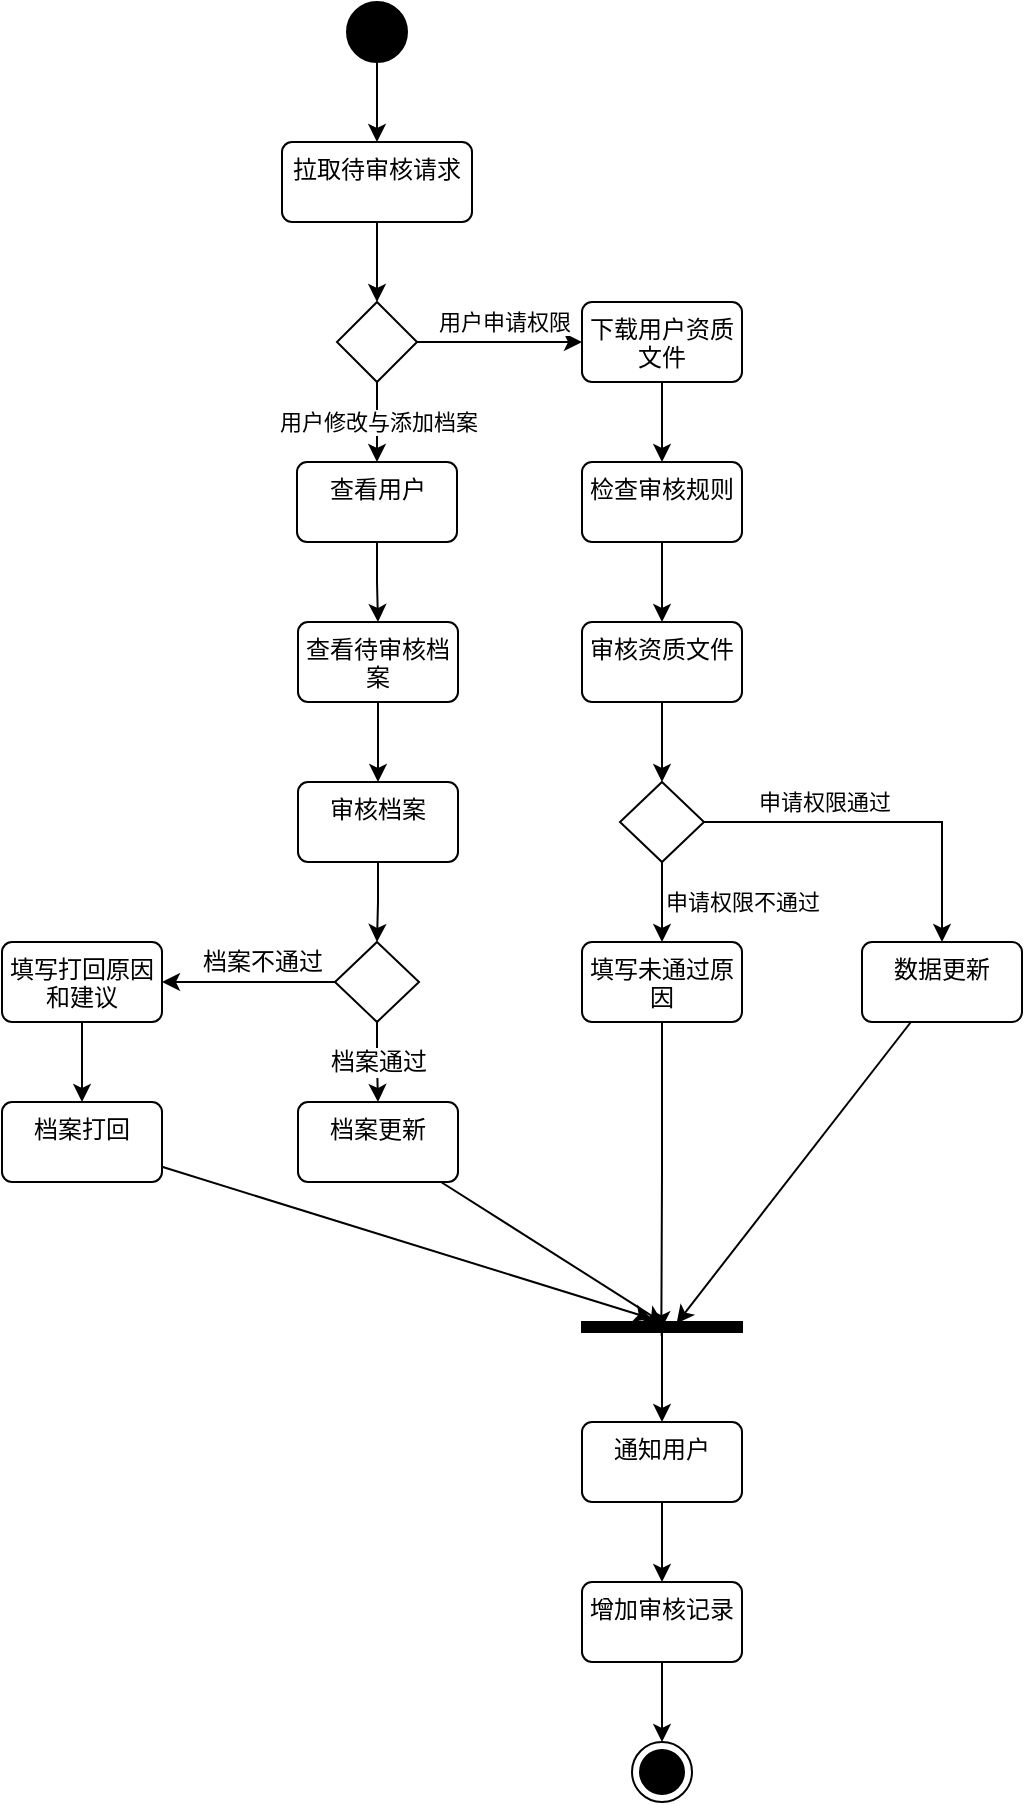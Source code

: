 <mxfile version="21.3.8" type="github">
  <diagram name="第 1 页" id="aai3xAZbCaCTB3OI-ncz">
    <mxGraphModel dx="2074" dy="1106" grid="1" gridSize="10" guides="1" tooltips="1" connect="1" arrows="1" fold="1" page="1" pageScale="1" pageWidth="827" pageHeight="1169" math="0" shadow="0">
      <root>
        <mxCell id="0" />
        <mxCell id="1" parent="0" />
        <mxCell id="GMlgrWjvP8i6Y5yi2moV-10" style="edgeStyle=orthogonalEdgeStyle;rounded=0;orthogonalLoop=1;jettySize=auto;html=1;" parent="1" source="GMlgrWjvP8i6Y5yi2moV-1" target="GMlgrWjvP8i6Y5yi2moV-2" edge="1">
          <mxGeometry relative="1" as="geometry" />
        </mxCell>
        <mxCell id="GMlgrWjvP8i6Y5yi2moV-1" value="" style="ellipse;fillColor=strokeColor;html=1;" parent="1" vertex="1">
          <mxGeometry x="202.5" y="10.0" width="30" height="30" as="geometry" />
        </mxCell>
        <mxCell id="GMlgrWjvP8i6Y5yi2moV-6" style="edgeStyle=orthogonalEdgeStyle;rounded=0;orthogonalLoop=1;jettySize=auto;html=1;" parent="1" source="GMlgrWjvP8i6Y5yi2moV-2" target="GMlgrWjvP8i6Y5yi2moV-5" edge="1">
          <mxGeometry relative="1" as="geometry" />
        </mxCell>
        <mxCell id="GMlgrWjvP8i6Y5yi2moV-2" value="拉取待审核请求" style="html=1;align=center;verticalAlign=top;rounded=1;absoluteArcSize=1;arcSize=10;dashed=0;whiteSpace=wrap;" parent="1" vertex="1">
          <mxGeometry x="170" y="80" width="95" height="40" as="geometry" />
        </mxCell>
        <mxCell id="GMlgrWjvP8i6Y5yi2moV-14" style="edgeStyle=orthogonalEdgeStyle;rounded=0;orthogonalLoop=1;jettySize=auto;html=1;" parent="1" source="GMlgrWjvP8i6Y5yi2moV-4" target="GMlgrWjvP8i6Y5yi2moV-13" edge="1">
          <mxGeometry relative="1" as="geometry" />
        </mxCell>
        <mxCell id="GMlgrWjvP8i6Y5yi2moV-4" value="查看用户" style="html=1;align=center;verticalAlign=top;rounded=1;absoluteArcSize=1;arcSize=10;dashed=0;whiteSpace=wrap;" parent="1" vertex="1">
          <mxGeometry x="177.5" y="240.0" width="80" height="40" as="geometry" />
        </mxCell>
        <mxCell id="GMlgrWjvP8i6Y5yi2moV-8" style="edgeStyle=orthogonalEdgeStyle;rounded=0;orthogonalLoop=1;jettySize=auto;html=1;" parent="1" source="GMlgrWjvP8i6Y5yi2moV-5" target="GMlgrWjvP8i6Y5yi2moV-7" edge="1">
          <mxGeometry relative="1" as="geometry" />
        </mxCell>
        <mxCell id="GMlgrWjvP8i6Y5yi2moV-11" value="用户申请权限" style="edgeLabel;html=1;align=center;verticalAlign=middle;resizable=0;points=[];" parent="GMlgrWjvP8i6Y5yi2moV-8" vertex="1" connectable="0">
          <mxGeometry x="0.158" y="-2" relative="1" as="geometry">
            <mxPoint x="-5" y="-12" as="offset" />
          </mxGeometry>
        </mxCell>
        <mxCell id="GMlgrWjvP8i6Y5yi2moV-9" value="用户修改与添加档案" style="edgeStyle=orthogonalEdgeStyle;rounded=0;orthogonalLoop=1;jettySize=auto;html=1;" parent="1" source="GMlgrWjvP8i6Y5yi2moV-5" target="GMlgrWjvP8i6Y5yi2moV-4" edge="1">
          <mxGeometry relative="1" as="geometry" />
        </mxCell>
        <mxCell id="GMlgrWjvP8i6Y5yi2moV-5" value="" style="rhombus;" parent="1" vertex="1">
          <mxGeometry x="197.5" y="160" width="40" height="40" as="geometry" />
        </mxCell>
        <mxCell id="GMlgrWjvP8i6Y5yi2moV-15" style="edgeStyle=orthogonalEdgeStyle;rounded=0;orthogonalLoop=1;jettySize=auto;html=1;entryX=0.5;entryY=0;entryDx=0;entryDy=0;" parent="1" source="GMlgrWjvP8i6Y5yi2moV-7" target="sdRw4EcDRze8PDROfIQ5-16" edge="1">
          <mxGeometry relative="1" as="geometry">
            <mxPoint x="360" y="230" as="targetPoint" />
          </mxGeometry>
        </mxCell>
        <mxCell id="GMlgrWjvP8i6Y5yi2moV-7" value="下载用户资质文件" style="html=1;align=center;verticalAlign=top;rounded=1;absoluteArcSize=1;arcSize=10;dashed=0;whiteSpace=wrap;" parent="1" vertex="1">
          <mxGeometry x="320" y="160.0" width="80" height="40" as="geometry" />
        </mxCell>
        <mxCell id="sdRw4EcDRze8PDROfIQ5-15" style="edgeStyle=orthogonalEdgeStyle;rounded=0;orthogonalLoop=1;jettySize=auto;html=1;entryX=0.5;entryY=0;entryDx=0;entryDy=0;" edge="1" parent="1" source="GMlgrWjvP8i6Y5yi2moV-12" target="sdRw4EcDRze8PDROfIQ5-6">
          <mxGeometry relative="1" as="geometry" />
        </mxCell>
        <mxCell id="GMlgrWjvP8i6Y5yi2moV-12" value="审核资质文件" style="html=1;align=center;verticalAlign=top;rounded=1;absoluteArcSize=1;arcSize=10;dashed=0;whiteSpace=wrap;" parent="1" vertex="1">
          <mxGeometry x="320" y="320.0" width="80" height="40" as="geometry" />
        </mxCell>
        <mxCell id="GMlgrWjvP8i6Y5yi2moV-18" style="edgeStyle=orthogonalEdgeStyle;rounded=0;orthogonalLoop=1;jettySize=auto;html=1;" parent="1" source="GMlgrWjvP8i6Y5yi2moV-13" target="GMlgrWjvP8i6Y5yi2moV-17" edge="1">
          <mxGeometry relative="1" as="geometry" />
        </mxCell>
        <mxCell id="GMlgrWjvP8i6Y5yi2moV-13" value="查看待审核档案" style="html=1;align=center;verticalAlign=top;rounded=1;absoluteArcSize=1;arcSize=10;dashed=0;whiteSpace=wrap;" parent="1" vertex="1">
          <mxGeometry x="178" y="320.0" width="80" height="40" as="geometry" />
        </mxCell>
        <mxCell id="GMlgrWjvP8i6Y5yi2moV-21" style="edgeStyle=orthogonalEdgeStyle;rounded=0;orthogonalLoop=1;jettySize=auto;html=1;fontFamily=Helvetica;fontSize=12;fontColor=default;" parent="1" source="GMlgrWjvP8i6Y5yi2moV-17" target="GMlgrWjvP8i6Y5yi2moV-20" edge="1">
          <mxGeometry relative="1" as="geometry" />
        </mxCell>
        <mxCell id="GMlgrWjvP8i6Y5yi2moV-17" value="审核档案" style="html=1;align=center;verticalAlign=top;rounded=1;absoluteArcSize=1;arcSize=10;dashed=0;whiteSpace=wrap;" parent="1" vertex="1">
          <mxGeometry x="178" y="400.0" width="80" height="40" as="geometry" />
        </mxCell>
        <mxCell id="GMlgrWjvP8i6Y5yi2moV-25" value="档案通过" style="edgeStyle=orthogonalEdgeStyle;rounded=0;orthogonalLoop=1;jettySize=auto;html=1;fontFamily=Helvetica;fontSize=12;fontColor=default;" parent="1" source="GMlgrWjvP8i6Y5yi2moV-20" target="GMlgrWjvP8i6Y5yi2moV-23" edge="1">
          <mxGeometry relative="1" as="geometry" />
        </mxCell>
        <mxCell id="GMlgrWjvP8i6Y5yi2moV-26" value="档案不通过" style="edgeStyle=orthogonalEdgeStyle;rounded=0;orthogonalLoop=1;jettySize=auto;html=1;fontFamily=Helvetica;fontSize=12;fontColor=default;" parent="1" source="GMlgrWjvP8i6Y5yi2moV-20" target="GMlgrWjvP8i6Y5yi2moV-24" edge="1">
          <mxGeometry x="-0.156" y="-10" relative="1" as="geometry">
            <mxPoint as="offset" />
          </mxGeometry>
        </mxCell>
        <mxCell id="GMlgrWjvP8i6Y5yi2moV-20" value="" style="rhombus;" parent="1" vertex="1">
          <mxGeometry x="196.5" y="480" width="42" height="40" as="geometry" />
        </mxCell>
        <mxCell id="sdRw4EcDRze8PDROfIQ5-3" style="rounded=0;orthogonalLoop=1;jettySize=auto;html=1;entryX=0.09;entryY=0.494;entryDx=0;entryDy=0;entryPerimeter=0;" edge="1" parent="1" source="GMlgrWjvP8i6Y5yi2moV-23" target="sdRw4EcDRze8PDROfIQ5-1">
          <mxGeometry relative="1" as="geometry" />
        </mxCell>
        <mxCell id="GMlgrWjvP8i6Y5yi2moV-23" value="档案更新" style="html=1;align=center;verticalAlign=top;rounded=1;absoluteArcSize=1;arcSize=10;dashed=0;whiteSpace=wrap;strokeColor=default;fontFamily=Helvetica;fontSize=12;fontColor=default;fillColor=default;" parent="1" vertex="1">
          <mxGeometry x="178" y="560.0" width="80" height="40" as="geometry" />
        </mxCell>
        <mxCell id="GMlgrWjvP8i6Y5yi2moV-30" style="edgeStyle=orthogonalEdgeStyle;rounded=0;orthogonalLoop=1;jettySize=auto;html=1;fontFamily=Helvetica;fontSize=12;fontColor=default;" parent="1" source="GMlgrWjvP8i6Y5yi2moV-24" target="GMlgrWjvP8i6Y5yi2moV-28" edge="1">
          <mxGeometry relative="1" as="geometry" />
        </mxCell>
        <mxCell id="GMlgrWjvP8i6Y5yi2moV-24" value="填写打回原因和建议" style="html=1;align=center;verticalAlign=top;rounded=1;absoluteArcSize=1;arcSize=10;dashed=0;whiteSpace=wrap;strokeColor=default;fontFamily=Helvetica;fontSize=12;fontColor=default;fillColor=default;" parent="1" vertex="1">
          <mxGeometry x="30" y="480.0" width="80" height="40" as="geometry" />
        </mxCell>
        <mxCell id="sdRw4EcDRze8PDROfIQ5-2" style="rounded=0;orthogonalLoop=1;jettySize=auto;html=1;entryX=-0.324;entryY=0.563;entryDx=0;entryDy=0;entryPerimeter=0;" edge="1" parent="1" source="GMlgrWjvP8i6Y5yi2moV-28" target="sdRw4EcDRze8PDROfIQ5-1">
          <mxGeometry relative="1" as="geometry" />
        </mxCell>
        <mxCell id="GMlgrWjvP8i6Y5yi2moV-28" value="档案打回" style="html=1;align=center;verticalAlign=top;rounded=1;absoluteArcSize=1;arcSize=10;dashed=0;whiteSpace=wrap;strokeColor=default;fontFamily=Helvetica;fontSize=12;fontColor=default;fillColor=default;" parent="1" vertex="1">
          <mxGeometry x="30" y="560.0" width="80" height="40" as="geometry" />
        </mxCell>
        <mxCell id="sdRw4EcDRze8PDROfIQ5-21" style="edgeStyle=orthogonalEdgeStyle;rounded=0;orthogonalLoop=1;jettySize=auto;html=1;entryX=0.5;entryY=0;entryDx=0;entryDy=0;" edge="1" parent="1" source="GMlgrWjvP8i6Y5yi2moV-29" target="sdRw4EcDRze8PDROfIQ5-20">
          <mxGeometry relative="1" as="geometry" />
        </mxCell>
        <mxCell id="GMlgrWjvP8i6Y5yi2moV-29" value="增加审核记录" style="html=1;align=center;verticalAlign=top;rounded=1;absoluteArcSize=1;arcSize=10;dashed=0;whiteSpace=wrap;strokeColor=default;fontFamily=Helvetica;fontSize=12;fontColor=default;fillColor=default;" parent="1" vertex="1">
          <mxGeometry x="320" y="800.0" width="80" height="40" as="geometry" />
        </mxCell>
        <mxCell id="sdRw4EcDRze8PDROfIQ5-4" style="edgeStyle=orthogonalEdgeStyle;rounded=0;orthogonalLoop=1;jettySize=auto;html=1;entryX=0.5;entryY=0;entryDx=0;entryDy=0;" edge="1" parent="1" source="sdRw4EcDRze8PDROfIQ5-1" target="sdRw4EcDRze8PDROfIQ5-10">
          <mxGeometry relative="1" as="geometry" />
        </mxCell>
        <mxCell id="sdRw4EcDRze8PDROfIQ5-1" value="r" style="html=1;points=[];perimeter=orthogonalPerimeter;fillColor=strokeColor;direction=south;" vertex="1" parent="1">
          <mxGeometry x="320" y="670" width="80" height="5" as="geometry" />
        </mxCell>
        <mxCell id="sdRw4EcDRze8PDROfIQ5-12" value="申请权限不通过" style="edgeStyle=orthogonalEdgeStyle;rounded=0;orthogonalLoop=1;jettySize=auto;html=1;entryX=0.5;entryY=0;entryDx=0;entryDy=0;" edge="1" parent="1" source="sdRw4EcDRze8PDROfIQ5-6" target="sdRw4EcDRze8PDROfIQ5-7">
          <mxGeometry y="40" relative="1" as="geometry">
            <mxPoint as="offset" />
          </mxGeometry>
        </mxCell>
        <mxCell id="sdRw4EcDRze8PDROfIQ5-13" style="edgeStyle=orthogonalEdgeStyle;rounded=0;orthogonalLoop=1;jettySize=auto;html=1;" edge="1" parent="1" source="sdRw4EcDRze8PDROfIQ5-6" target="sdRw4EcDRze8PDROfIQ5-8">
          <mxGeometry relative="1" as="geometry" />
        </mxCell>
        <mxCell id="sdRw4EcDRze8PDROfIQ5-14" value="申请权限通过" style="edgeLabel;html=1;align=center;verticalAlign=middle;resizable=0;points=[];" vertex="1" connectable="0" parent="sdRw4EcDRze8PDROfIQ5-13">
          <mxGeometry x="-0.136" relative="1" as="geometry">
            <mxPoint x="-18" y="-10" as="offset" />
          </mxGeometry>
        </mxCell>
        <mxCell id="sdRw4EcDRze8PDROfIQ5-6" value="" style="rhombus;" vertex="1" parent="1">
          <mxGeometry x="339.0" y="400" width="42" height="40" as="geometry" />
        </mxCell>
        <mxCell id="sdRw4EcDRze8PDROfIQ5-18" style="edgeStyle=orthogonalEdgeStyle;rounded=0;orthogonalLoop=1;jettySize=auto;html=1;entryX=0.71;entryY=0.504;entryDx=0;entryDy=0;entryPerimeter=0;" edge="1" parent="1" source="sdRw4EcDRze8PDROfIQ5-7" target="sdRw4EcDRze8PDROfIQ5-1">
          <mxGeometry relative="1" as="geometry" />
        </mxCell>
        <mxCell id="sdRw4EcDRze8PDROfIQ5-7" value="填写未通过原因" style="html=1;align=center;verticalAlign=top;rounded=1;absoluteArcSize=1;arcSize=10;dashed=0;whiteSpace=wrap;" vertex="1" parent="1">
          <mxGeometry x="320" y="480.0" width="80" height="40" as="geometry" />
        </mxCell>
        <mxCell id="sdRw4EcDRze8PDROfIQ5-19" style="rounded=0;orthogonalLoop=1;jettySize=auto;html=1;entryX=0.159;entryY=0.409;entryDx=0;entryDy=0;entryPerimeter=0;" edge="1" parent="1" source="sdRw4EcDRze8PDROfIQ5-8" target="sdRw4EcDRze8PDROfIQ5-1">
          <mxGeometry relative="1" as="geometry" />
        </mxCell>
        <mxCell id="sdRw4EcDRze8PDROfIQ5-8" value="数据更新" style="html=1;align=center;verticalAlign=top;rounded=1;absoluteArcSize=1;arcSize=10;dashed=0;whiteSpace=wrap;" vertex="1" parent="1">
          <mxGeometry x="460" y="480.0" width="80" height="40" as="geometry" />
        </mxCell>
        <mxCell id="sdRw4EcDRze8PDROfIQ5-11" style="edgeStyle=orthogonalEdgeStyle;rounded=0;orthogonalLoop=1;jettySize=auto;html=1;" edge="1" parent="1" source="sdRw4EcDRze8PDROfIQ5-10" target="GMlgrWjvP8i6Y5yi2moV-29">
          <mxGeometry relative="1" as="geometry" />
        </mxCell>
        <mxCell id="sdRw4EcDRze8PDROfIQ5-10" value="通知用户" style="html=1;align=center;verticalAlign=top;rounded=1;absoluteArcSize=1;arcSize=10;dashed=0;whiteSpace=wrap;" vertex="1" parent="1">
          <mxGeometry x="320" y="720.0" width="80" height="40" as="geometry" />
        </mxCell>
        <mxCell id="sdRw4EcDRze8PDROfIQ5-17" style="edgeStyle=orthogonalEdgeStyle;rounded=0;orthogonalLoop=1;jettySize=auto;html=1;" edge="1" parent="1" source="sdRw4EcDRze8PDROfIQ5-16" target="GMlgrWjvP8i6Y5yi2moV-12">
          <mxGeometry relative="1" as="geometry" />
        </mxCell>
        <mxCell id="sdRw4EcDRze8PDROfIQ5-16" value="检查审核规则" style="html=1;align=center;verticalAlign=top;rounded=1;absoluteArcSize=1;arcSize=10;dashed=0;whiteSpace=wrap;" vertex="1" parent="1">
          <mxGeometry x="320" y="240.0" width="80" height="40" as="geometry" />
        </mxCell>
        <mxCell id="sdRw4EcDRze8PDROfIQ5-20" value="" style="ellipse;html=1;shape=endState;fillColor=strokeColor;" vertex="1" parent="1">
          <mxGeometry x="345" y="880" width="30" height="30" as="geometry" />
        </mxCell>
      </root>
    </mxGraphModel>
  </diagram>
</mxfile>
